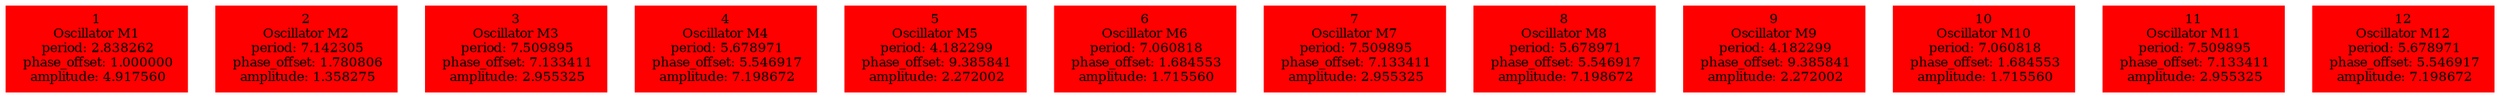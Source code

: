  digraph g{ forcelabels=true;
1 [label=<1<BR />Oscillator M1<BR /> period: 2.838262<BR /> phase_offset: 1.000000<BR /> amplitude: 4.917560>, shape=box,color=red,style=filled,fontsize=8];2 [label=<2<BR />Oscillator M2<BR /> period: 7.142305<BR /> phase_offset: 1.780806<BR /> amplitude: 1.358275>, shape=box,color=red,style=filled,fontsize=8];3 [label=<3<BR />Oscillator M3<BR /> period: 7.509895<BR /> phase_offset: 7.133411<BR /> amplitude: 2.955325>, shape=box,color=red,style=filled,fontsize=8];4 [label=<4<BR />Oscillator M4<BR /> period: 5.678971<BR /> phase_offset: 5.546917<BR /> amplitude: 7.198672>, shape=box,color=red,style=filled,fontsize=8];5 [label=<5<BR />Oscillator M5<BR /> period: 4.182299<BR /> phase_offset: 9.385841<BR /> amplitude: 2.272002>, shape=box,color=red,style=filled,fontsize=8];6 [label=<6<BR />Oscillator M6<BR /> period: 7.060818<BR /> phase_offset: 1.684553<BR /> amplitude: 1.715560>, shape=box,color=red,style=filled,fontsize=8];7 [label=<7<BR />Oscillator M7<BR /> period: 7.509895<BR /> phase_offset: 7.133411<BR /> amplitude: 2.955325>, shape=box,color=red,style=filled,fontsize=8];8 [label=<8<BR />Oscillator M8<BR /> period: 5.678971<BR /> phase_offset: 5.546917<BR /> amplitude: 7.198672>, shape=box,color=red,style=filled,fontsize=8];9 [label=<9<BR />Oscillator M9<BR /> period: 4.182299<BR /> phase_offset: 9.385841<BR /> amplitude: 2.272002>, shape=box,color=red,style=filled,fontsize=8];10 [label=<10<BR />Oscillator M10<BR /> period: 7.060818<BR /> phase_offset: 1.684553<BR /> amplitude: 1.715560>, shape=box,color=red,style=filled,fontsize=8];11 [label=<11<BR />Oscillator M11<BR /> period: 7.509895<BR /> phase_offset: 7.133411<BR /> amplitude: 2.955325>, shape=box,color=red,style=filled,fontsize=8];12 [label=<12<BR />Oscillator M12<BR /> period: 5.678971<BR /> phase_offset: 5.546917<BR /> amplitude: 7.198672>, shape=box,color=red,style=filled,fontsize=8]; }
